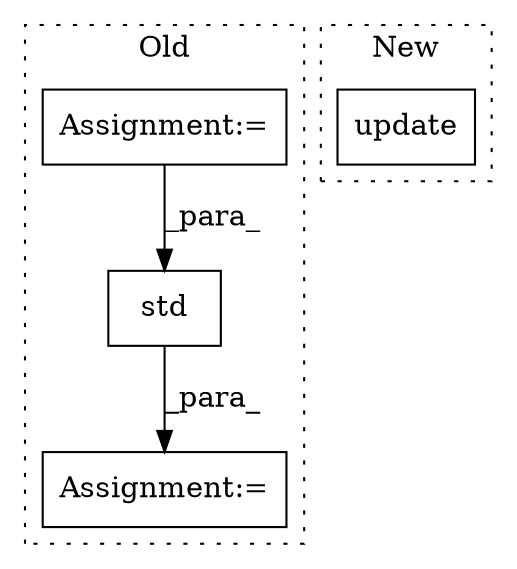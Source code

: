 digraph G {
subgraph cluster0 {
1 [label="std" a="32" s="3375,3385" l="4,1" shape="box"];
3 [label="Assignment:=" a="7" s="3228" l="1" shape="box"];
4 [label="Assignment:=" a="7" s="3346" l="1" shape="box"];
label = "Old";
style="dotted";
}
subgraph cluster1 {
2 [label="update" a="32" s="935,962" l="7,1" shape="box"];
label = "New";
style="dotted";
}
1 -> 4 [label="_para_"];
3 -> 1 [label="_para_"];
}